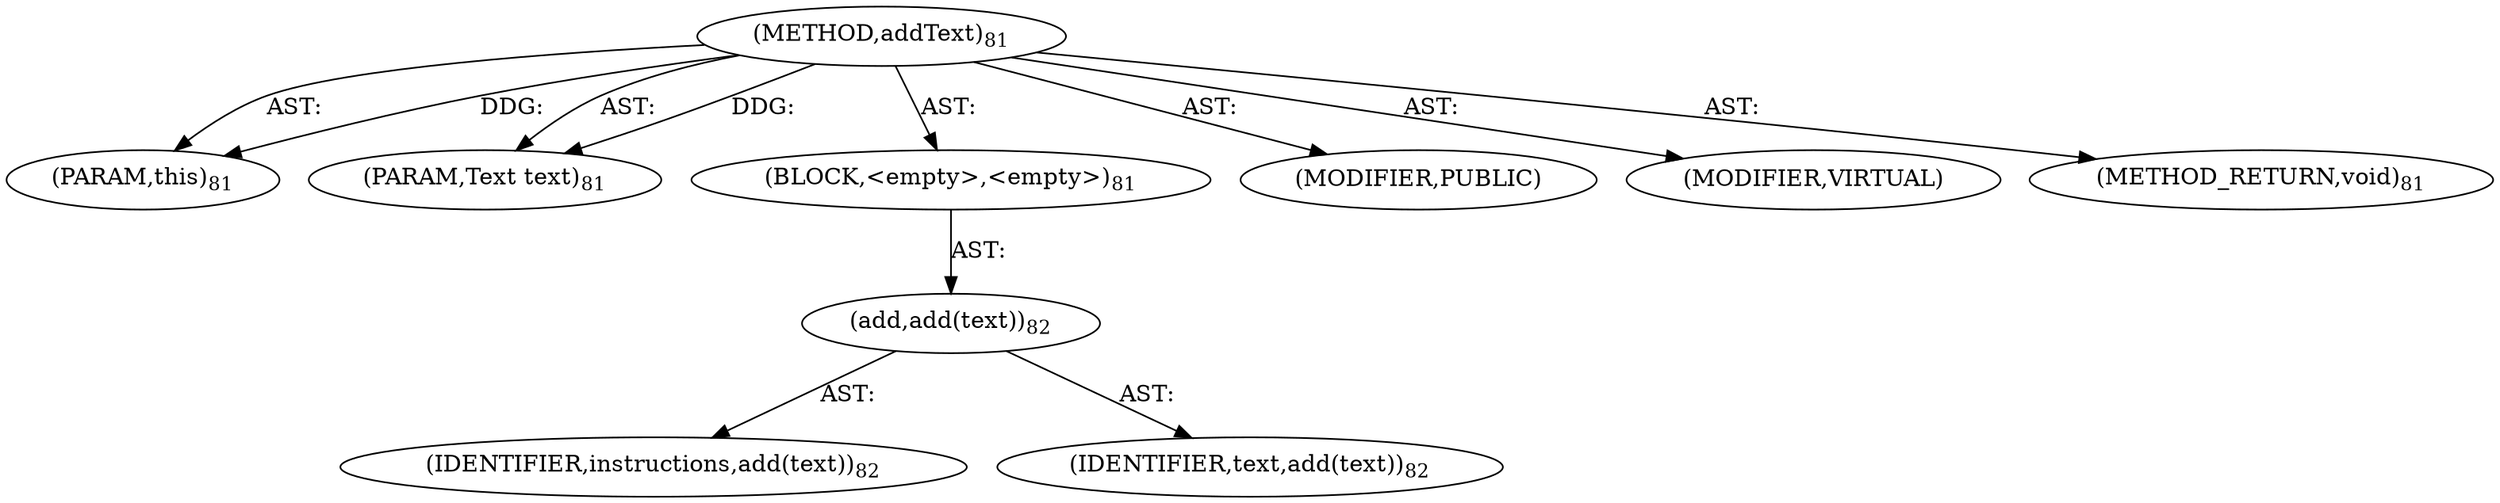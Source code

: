 digraph "addText" {  
"111669149699" [label = <(METHOD,addText)<SUB>81</SUB>> ]
"115964116999" [label = <(PARAM,this)<SUB>81</SUB>> ]
"115964117000" [label = <(PARAM,Text text)<SUB>81</SUB>> ]
"25769803779" [label = <(BLOCK,&lt;empty&gt;,&lt;empty&gt;)<SUB>81</SUB>> ]
"30064771077" [label = <(add,add(text))<SUB>82</SUB>> ]
"68719476744" [label = <(IDENTIFIER,instructions,add(text))<SUB>82</SUB>> ]
"68719476745" [label = <(IDENTIFIER,text,add(text))<SUB>82</SUB>> ]
"133143986184" [label = <(MODIFIER,PUBLIC)> ]
"133143986185" [label = <(MODIFIER,VIRTUAL)> ]
"128849018883" [label = <(METHOD_RETURN,void)<SUB>81</SUB>> ]
  "111669149699" -> "115964116999"  [ label = "AST: "] 
  "111669149699" -> "115964117000"  [ label = "AST: "] 
  "111669149699" -> "25769803779"  [ label = "AST: "] 
  "111669149699" -> "133143986184"  [ label = "AST: "] 
  "111669149699" -> "133143986185"  [ label = "AST: "] 
  "111669149699" -> "128849018883"  [ label = "AST: "] 
  "25769803779" -> "30064771077"  [ label = "AST: "] 
  "30064771077" -> "68719476744"  [ label = "AST: "] 
  "30064771077" -> "68719476745"  [ label = "AST: "] 
  "111669149699" -> "115964116999"  [ label = "DDG: "] 
  "111669149699" -> "115964117000"  [ label = "DDG: "] 
}
